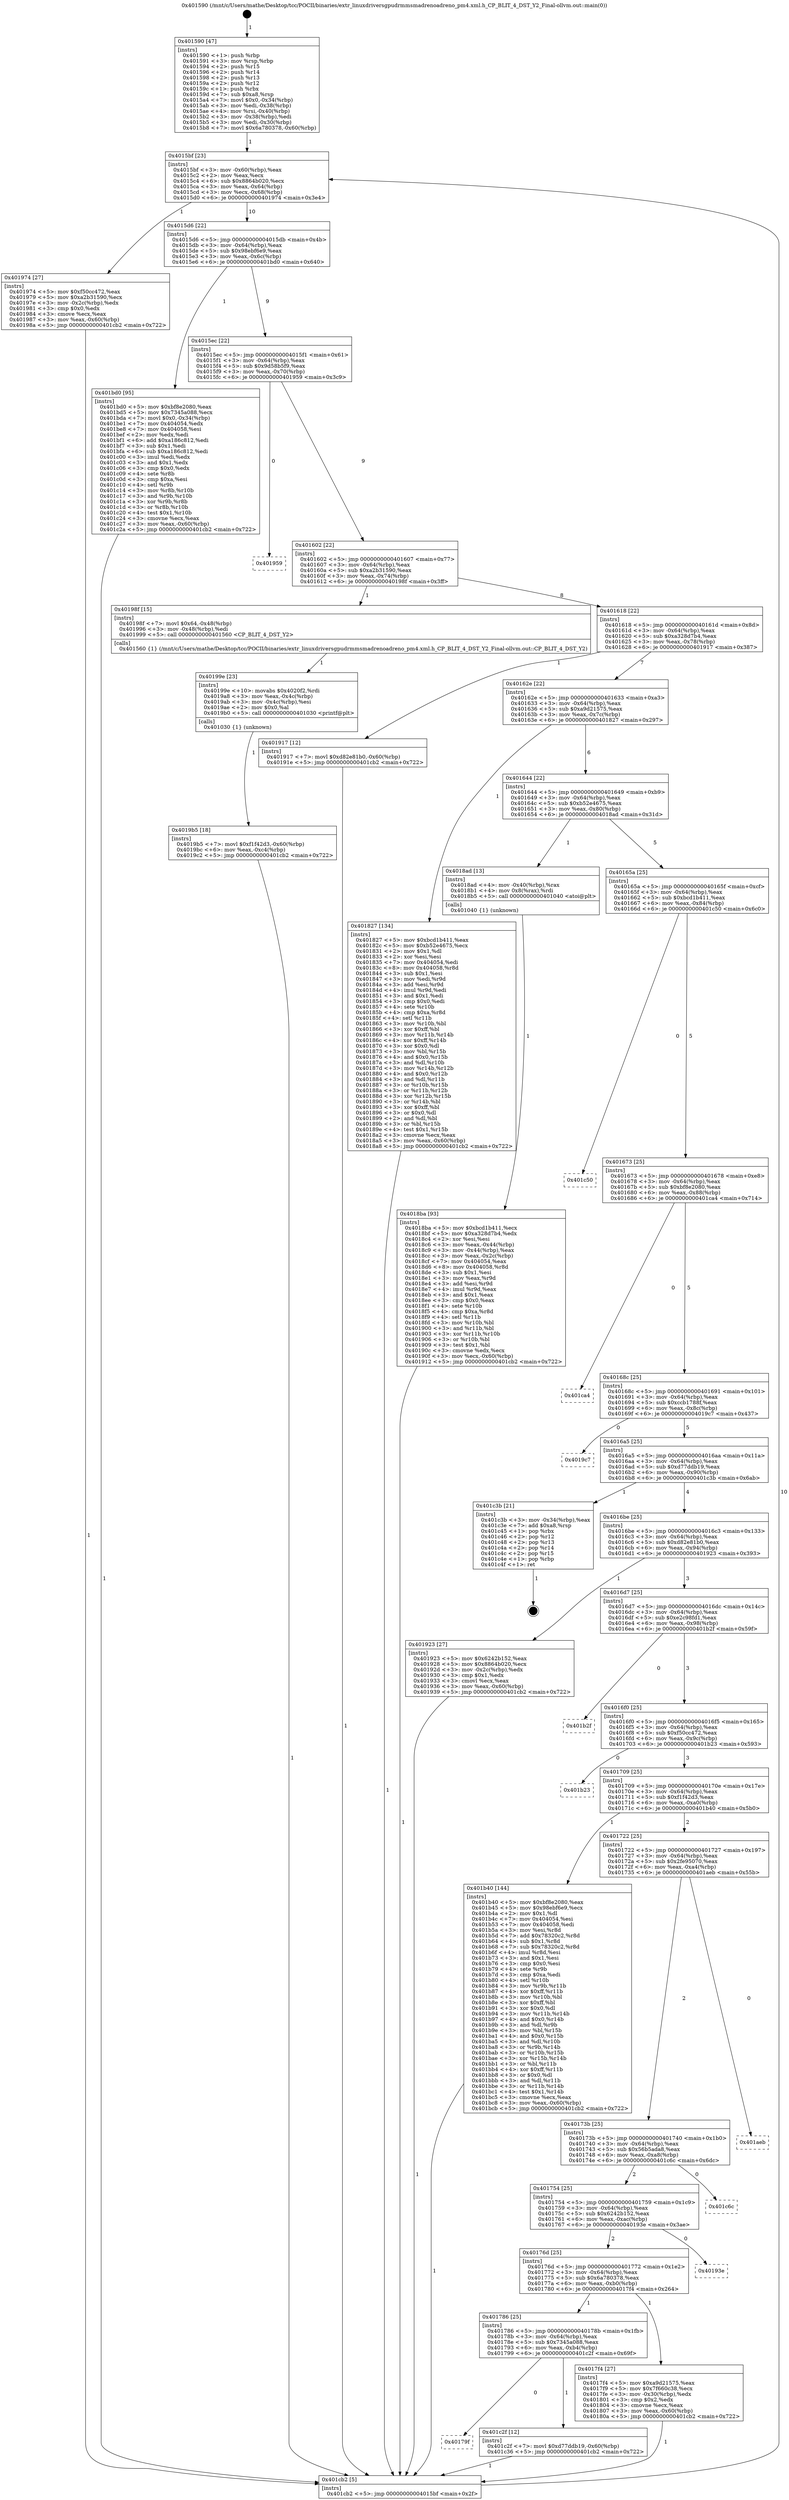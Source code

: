digraph "0x401590" {
  label = "0x401590 (/mnt/c/Users/mathe/Desktop/tcc/POCII/binaries/extr_linuxdriversgpudrmmsmadrenoadreno_pm4.xml.h_CP_BLIT_4_DST_Y2_Final-ollvm.out::main(0))"
  labelloc = "t"
  node[shape=record]

  Entry [label="",width=0.3,height=0.3,shape=circle,fillcolor=black,style=filled]
  "0x4015bf" [label="{
     0x4015bf [23]\l
     | [instrs]\l
     &nbsp;&nbsp;0x4015bf \<+3\>: mov -0x60(%rbp),%eax\l
     &nbsp;&nbsp;0x4015c2 \<+2\>: mov %eax,%ecx\l
     &nbsp;&nbsp;0x4015c4 \<+6\>: sub $0x8864b020,%ecx\l
     &nbsp;&nbsp;0x4015ca \<+3\>: mov %eax,-0x64(%rbp)\l
     &nbsp;&nbsp;0x4015cd \<+3\>: mov %ecx,-0x68(%rbp)\l
     &nbsp;&nbsp;0x4015d0 \<+6\>: je 0000000000401974 \<main+0x3e4\>\l
  }"]
  "0x401974" [label="{
     0x401974 [27]\l
     | [instrs]\l
     &nbsp;&nbsp;0x401974 \<+5\>: mov $0xf50cc472,%eax\l
     &nbsp;&nbsp;0x401979 \<+5\>: mov $0xa2b31590,%ecx\l
     &nbsp;&nbsp;0x40197e \<+3\>: mov -0x2c(%rbp),%edx\l
     &nbsp;&nbsp;0x401981 \<+3\>: cmp $0x0,%edx\l
     &nbsp;&nbsp;0x401984 \<+3\>: cmove %ecx,%eax\l
     &nbsp;&nbsp;0x401987 \<+3\>: mov %eax,-0x60(%rbp)\l
     &nbsp;&nbsp;0x40198a \<+5\>: jmp 0000000000401cb2 \<main+0x722\>\l
  }"]
  "0x4015d6" [label="{
     0x4015d6 [22]\l
     | [instrs]\l
     &nbsp;&nbsp;0x4015d6 \<+5\>: jmp 00000000004015db \<main+0x4b\>\l
     &nbsp;&nbsp;0x4015db \<+3\>: mov -0x64(%rbp),%eax\l
     &nbsp;&nbsp;0x4015de \<+5\>: sub $0x98ebf6e9,%eax\l
     &nbsp;&nbsp;0x4015e3 \<+3\>: mov %eax,-0x6c(%rbp)\l
     &nbsp;&nbsp;0x4015e6 \<+6\>: je 0000000000401bd0 \<main+0x640\>\l
  }"]
  Exit [label="",width=0.3,height=0.3,shape=circle,fillcolor=black,style=filled,peripheries=2]
  "0x401bd0" [label="{
     0x401bd0 [95]\l
     | [instrs]\l
     &nbsp;&nbsp;0x401bd0 \<+5\>: mov $0xbf8e2080,%eax\l
     &nbsp;&nbsp;0x401bd5 \<+5\>: mov $0x7345a088,%ecx\l
     &nbsp;&nbsp;0x401bda \<+7\>: movl $0x0,-0x34(%rbp)\l
     &nbsp;&nbsp;0x401be1 \<+7\>: mov 0x404054,%edx\l
     &nbsp;&nbsp;0x401be8 \<+7\>: mov 0x404058,%esi\l
     &nbsp;&nbsp;0x401bef \<+2\>: mov %edx,%edi\l
     &nbsp;&nbsp;0x401bf1 \<+6\>: add $0xa186c812,%edi\l
     &nbsp;&nbsp;0x401bf7 \<+3\>: sub $0x1,%edi\l
     &nbsp;&nbsp;0x401bfa \<+6\>: sub $0xa186c812,%edi\l
     &nbsp;&nbsp;0x401c00 \<+3\>: imul %edi,%edx\l
     &nbsp;&nbsp;0x401c03 \<+3\>: and $0x1,%edx\l
     &nbsp;&nbsp;0x401c06 \<+3\>: cmp $0x0,%edx\l
     &nbsp;&nbsp;0x401c09 \<+4\>: sete %r8b\l
     &nbsp;&nbsp;0x401c0d \<+3\>: cmp $0xa,%esi\l
     &nbsp;&nbsp;0x401c10 \<+4\>: setl %r9b\l
     &nbsp;&nbsp;0x401c14 \<+3\>: mov %r8b,%r10b\l
     &nbsp;&nbsp;0x401c17 \<+3\>: and %r9b,%r10b\l
     &nbsp;&nbsp;0x401c1a \<+3\>: xor %r9b,%r8b\l
     &nbsp;&nbsp;0x401c1d \<+3\>: or %r8b,%r10b\l
     &nbsp;&nbsp;0x401c20 \<+4\>: test $0x1,%r10b\l
     &nbsp;&nbsp;0x401c24 \<+3\>: cmovne %ecx,%eax\l
     &nbsp;&nbsp;0x401c27 \<+3\>: mov %eax,-0x60(%rbp)\l
     &nbsp;&nbsp;0x401c2a \<+5\>: jmp 0000000000401cb2 \<main+0x722\>\l
  }"]
  "0x4015ec" [label="{
     0x4015ec [22]\l
     | [instrs]\l
     &nbsp;&nbsp;0x4015ec \<+5\>: jmp 00000000004015f1 \<main+0x61\>\l
     &nbsp;&nbsp;0x4015f1 \<+3\>: mov -0x64(%rbp),%eax\l
     &nbsp;&nbsp;0x4015f4 \<+5\>: sub $0x9d58b5f9,%eax\l
     &nbsp;&nbsp;0x4015f9 \<+3\>: mov %eax,-0x70(%rbp)\l
     &nbsp;&nbsp;0x4015fc \<+6\>: je 0000000000401959 \<main+0x3c9\>\l
  }"]
  "0x40179f" [label="{
     0x40179f\l
  }", style=dashed]
  "0x401959" [label="{
     0x401959\l
  }", style=dashed]
  "0x401602" [label="{
     0x401602 [22]\l
     | [instrs]\l
     &nbsp;&nbsp;0x401602 \<+5\>: jmp 0000000000401607 \<main+0x77\>\l
     &nbsp;&nbsp;0x401607 \<+3\>: mov -0x64(%rbp),%eax\l
     &nbsp;&nbsp;0x40160a \<+5\>: sub $0xa2b31590,%eax\l
     &nbsp;&nbsp;0x40160f \<+3\>: mov %eax,-0x74(%rbp)\l
     &nbsp;&nbsp;0x401612 \<+6\>: je 000000000040198f \<main+0x3ff\>\l
  }"]
  "0x401c2f" [label="{
     0x401c2f [12]\l
     | [instrs]\l
     &nbsp;&nbsp;0x401c2f \<+7\>: movl $0xd77ddb19,-0x60(%rbp)\l
     &nbsp;&nbsp;0x401c36 \<+5\>: jmp 0000000000401cb2 \<main+0x722\>\l
  }"]
  "0x40198f" [label="{
     0x40198f [15]\l
     | [instrs]\l
     &nbsp;&nbsp;0x40198f \<+7\>: movl $0x64,-0x48(%rbp)\l
     &nbsp;&nbsp;0x401996 \<+3\>: mov -0x48(%rbp),%edi\l
     &nbsp;&nbsp;0x401999 \<+5\>: call 0000000000401560 \<CP_BLIT_4_DST_Y2\>\l
     | [calls]\l
     &nbsp;&nbsp;0x401560 \{1\} (/mnt/c/Users/mathe/Desktop/tcc/POCII/binaries/extr_linuxdriversgpudrmmsmadrenoadreno_pm4.xml.h_CP_BLIT_4_DST_Y2_Final-ollvm.out::CP_BLIT_4_DST_Y2)\l
  }"]
  "0x401618" [label="{
     0x401618 [22]\l
     | [instrs]\l
     &nbsp;&nbsp;0x401618 \<+5\>: jmp 000000000040161d \<main+0x8d\>\l
     &nbsp;&nbsp;0x40161d \<+3\>: mov -0x64(%rbp),%eax\l
     &nbsp;&nbsp;0x401620 \<+5\>: sub $0xa328d7b4,%eax\l
     &nbsp;&nbsp;0x401625 \<+3\>: mov %eax,-0x78(%rbp)\l
     &nbsp;&nbsp;0x401628 \<+6\>: je 0000000000401917 \<main+0x387\>\l
  }"]
  "0x4019b5" [label="{
     0x4019b5 [18]\l
     | [instrs]\l
     &nbsp;&nbsp;0x4019b5 \<+7\>: movl $0xf1f42d3,-0x60(%rbp)\l
     &nbsp;&nbsp;0x4019bc \<+6\>: mov %eax,-0xc4(%rbp)\l
     &nbsp;&nbsp;0x4019c2 \<+5\>: jmp 0000000000401cb2 \<main+0x722\>\l
  }"]
  "0x401917" [label="{
     0x401917 [12]\l
     | [instrs]\l
     &nbsp;&nbsp;0x401917 \<+7\>: movl $0xd82e81b0,-0x60(%rbp)\l
     &nbsp;&nbsp;0x40191e \<+5\>: jmp 0000000000401cb2 \<main+0x722\>\l
  }"]
  "0x40162e" [label="{
     0x40162e [22]\l
     | [instrs]\l
     &nbsp;&nbsp;0x40162e \<+5\>: jmp 0000000000401633 \<main+0xa3\>\l
     &nbsp;&nbsp;0x401633 \<+3\>: mov -0x64(%rbp),%eax\l
     &nbsp;&nbsp;0x401636 \<+5\>: sub $0xa9d21575,%eax\l
     &nbsp;&nbsp;0x40163b \<+3\>: mov %eax,-0x7c(%rbp)\l
     &nbsp;&nbsp;0x40163e \<+6\>: je 0000000000401827 \<main+0x297\>\l
  }"]
  "0x40199e" [label="{
     0x40199e [23]\l
     | [instrs]\l
     &nbsp;&nbsp;0x40199e \<+10\>: movabs $0x4020f2,%rdi\l
     &nbsp;&nbsp;0x4019a8 \<+3\>: mov %eax,-0x4c(%rbp)\l
     &nbsp;&nbsp;0x4019ab \<+3\>: mov -0x4c(%rbp),%esi\l
     &nbsp;&nbsp;0x4019ae \<+2\>: mov $0x0,%al\l
     &nbsp;&nbsp;0x4019b0 \<+5\>: call 0000000000401030 \<printf@plt\>\l
     | [calls]\l
     &nbsp;&nbsp;0x401030 \{1\} (unknown)\l
  }"]
  "0x401827" [label="{
     0x401827 [134]\l
     | [instrs]\l
     &nbsp;&nbsp;0x401827 \<+5\>: mov $0xbcd1b411,%eax\l
     &nbsp;&nbsp;0x40182c \<+5\>: mov $0xb52e4675,%ecx\l
     &nbsp;&nbsp;0x401831 \<+2\>: mov $0x1,%dl\l
     &nbsp;&nbsp;0x401833 \<+2\>: xor %esi,%esi\l
     &nbsp;&nbsp;0x401835 \<+7\>: mov 0x404054,%edi\l
     &nbsp;&nbsp;0x40183c \<+8\>: mov 0x404058,%r8d\l
     &nbsp;&nbsp;0x401844 \<+3\>: sub $0x1,%esi\l
     &nbsp;&nbsp;0x401847 \<+3\>: mov %edi,%r9d\l
     &nbsp;&nbsp;0x40184a \<+3\>: add %esi,%r9d\l
     &nbsp;&nbsp;0x40184d \<+4\>: imul %r9d,%edi\l
     &nbsp;&nbsp;0x401851 \<+3\>: and $0x1,%edi\l
     &nbsp;&nbsp;0x401854 \<+3\>: cmp $0x0,%edi\l
     &nbsp;&nbsp;0x401857 \<+4\>: sete %r10b\l
     &nbsp;&nbsp;0x40185b \<+4\>: cmp $0xa,%r8d\l
     &nbsp;&nbsp;0x40185f \<+4\>: setl %r11b\l
     &nbsp;&nbsp;0x401863 \<+3\>: mov %r10b,%bl\l
     &nbsp;&nbsp;0x401866 \<+3\>: xor $0xff,%bl\l
     &nbsp;&nbsp;0x401869 \<+3\>: mov %r11b,%r14b\l
     &nbsp;&nbsp;0x40186c \<+4\>: xor $0xff,%r14b\l
     &nbsp;&nbsp;0x401870 \<+3\>: xor $0x0,%dl\l
     &nbsp;&nbsp;0x401873 \<+3\>: mov %bl,%r15b\l
     &nbsp;&nbsp;0x401876 \<+4\>: and $0x0,%r15b\l
     &nbsp;&nbsp;0x40187a \<+3\>: and %dl,%r10b\l
     &nbsp;&nbsp;0x40187d \<+3\>: mov %r14b,%r12b\l
     &nbsp;&nbsp;0x401880 \<+4\>: and $0x0,%r12b\l
     &nbsp;&nbsp;0x401884 \<+3\>: and %dl,%r11b\l
     &nbsp;&nbsp;0x401887 \<+3\>: or %r10b,%r15b\l
     &nbsp;&nbsp;0x40188a \<+3\>: or %r11b,%r12b\l
     &nbsp;&nbsp;0x40188d \<+3\>: xor %r12b,%r15b\l
     &nbsp;&nbsp;0x401890 \<+3\>: or %r14b,%bl\l
     &nbsp;&nbsp;0x401893 \<+3\>: xor $0xff,%bl\l
     &nbsp;&nbsp;0x401896 \<+3\>: or $0x0,%dl\l
     &nbsp;&nbsp;0x401899 \<+2\>: and %dl,%bl\l
     &nbsp;&nbsp;0x40189b \<+3\>: or %bl,%r15b\l
     &nbsp;&nbsp;0x40189e \<+4\>: test $0x1,%r15b\l
     &nbsp;&nbsp;0x4018a2 \<+3\>: cmovne %ecx,%eax\l
     &nbsp;&nbsp;0x4018a5 \<+3\>: mov %eax,-0x60(%rbp)\l
     &nbsp;&nbsp;0x4018a8 \<+5\>: jmp 0000000000401cb2 \<main+0x722\>\l
  }"]
  "0x401644" [label="{
     0x401644 [22]\l
     | [instrs]\l
     &nbsp;&nbsp;0x401644 \<+5\>: jmp 0000000000401649 \<main+0xb9\>\l
     &nbsp;&nbsp;0x401649 \<+3\>: mov -0x64(%rbp),%eax\l
     &nbsp;&nbsp;0x40164c \<+5\>: sub $0xb52e4675,%eax\l
     &nbsp;&nbsp;0x401651 \<+3\>: mov %eax,-0x80(%rbp)\l
     &nbsp;&nbsp;0x401654 \<+6\>: je 00000000004018ad \<main+0x31d\>\l
  }"]
  "0x4018ba" [label="{
     0x4018ba [93]\l
     | [instrs]\l
     &nbsp;&nbsp;0x4018ba \<+5\>: mov $0xbcd1b411,%ecx\l
     &nbsp;&nbsp;0x4018bf \<+5\>: mov $0xa328d7b4,%edx\l
     &nbsp;&nbsp;0x4018c4 \<+2\>: xor %esi,%esi\l
     &nbsp;&nbsp;0x4018c6 \<+3\>: mov %eax,-0x44(%rbp)\l
     &nbsp;&nbsp;0x4018c9 \<+3\>: mov -0x44(%rbp),%eax\l
     &nbsp;&nbsp;0x4018cc \<+3\>: mov %eax,-0x2c(%rbp)\l
     &nbsp;&nbsp;0x4018cf \<+7\>: mov 0x404054,%eax\l
     &nbsp;&nbsp;0x4018d6 \<+8\>: mov 0x404058,%r8d\l
     &nbsp;&nbsp;0x4018de \<+3\>: sub $0x1,%esi\l
     &nbsp;&nbsp;0x4018e1 \<+3\>: mov %eax,%r9d\l
     &nbsp;&nbsp;0x4018e4 \<+3\>: add %esi,%r9d\l
     &nbsp;&nbsp;0x4018e7 \<+4\>: imul %r9d,%eax\l
     &nbsp;&nbsp;0x4018eb \<+3\>: and $0x1,%eax\l
     &nbsp;&nbsp;0x4018ee \<+3\>: cmp $0x0,%eax\l
     &nbsp;&nbsp;0x4018f1 \<+4\>: sete %r10b\l
     &nbsp;&nbsp;0x4018f5 \<+4\>: cmp $0xa,%r8d\l
     &nbsp;&nbsp;0x4018f9 \<+4\>: setl %r11b\l
     &nbsp;&nbsp;0x4018fd \<+3\>: mov %r10b,%bl\l
     &nbsp;&nbsp;0x401900 \<+3\>: and %r11b,%bl\l
     &nbsp;&nbsp;0x401903 \<+3\>: xor %r11b,%r10b\l
     &nbsp;&nbsp;0x401906 \<+3\>: or %r10b,%bl\l
     &nbsp;&nbsp;0x401909 \<+3\>: test $0x1,%bl\l
     &nbsp;&nbsp;0x40190c \<+3\>: cmovne %edx,%ecx\l
     &nbsp;&nbsp;0x40190f \<+3\>: mov %ecx,-0x60(%rbp)\l
     &nbsp;&nbsp;0x401912 \<+5\>: jmp 0000000000401cb2 \<main+0x722\>\l
  }"]
  "0x4018ad" [label="{
     0x4018ad [13]\l
     | [instrs]\l
     &nbsp;&nbsp;0x4018ad \<+4\>: mov -0x40(%rbp),%rax\l
     &nbsp;&nbsp;0x4018b1 \<+4\>: mov 0x8(%rax),%rdi\l
     &nbsp;&nbsp;0x4018b5 \<+5\>: call 0000000000401040 \<atoi@plt\>\l
     | [calls]\l
     &nbsp;&nbsp;0x401040 \{1\} (unknown)\l
  }"]
  "0x40165a" [label="{
     0x40165a [25]\l
     | [instrs]\l
     &nbsp;&nbsp;0x40165a \<+5\>: jmp 000000000040165f \<main+0xcf\>\l
     &nbsp;&nbsp;0x40165f \<+3\>: mov -0x64(%rbp),%eax\l
     &nbsp;&nbsp;0x401662 \<+5\>: sub $0xbcd1b411,%eax\l
     &nbsp;&nbsp;0x401667 \<+6\>: mov %eax,-0x84(%rbp)\l
     &nbsp;&nbsp;0x40166d \<+6\>: je 0000000000401c50 \<main+0x6c0\>\l
  }"]
  "0x401590" [label="{
     0x401590 [47]\l
     | [instrs]\l
     &nbsp;&nbsp;0x401590 \<+1\>: push %rbp\l
     &nbsp;&nbsp;0x401591 \<+3\>: mov %rsp,%rbp\l
     &nbsp;&nbsp;0x401594 \<+2\>: push %r15\l
     &nbsp;&nbsp;0x401596 \<+2\>: push %r14\l
     &nbsp;&nbsp;0x401598 \<+2\>: push %r13\l
     &nbsp;&nbsp;0x40159a \<+2\>: push %r12\l
     &nbsp;&nbsp;0x40159c \<+1\>: push %rbx\l
     &nbsp;&nbsp;0x40159d \<+7\>: sub $0xa8,%rsp\l
     &nbsp;&nbsp;0x4015a4 \<+7\>: movl $0x0,-0x34(%rbp)\l
     &nbsp;&nbsp;0x4015ab \<+3\>: mov %edi,-0x38(%rbp)\l
     &nbsp;&nbsp;0x4015ae \<+4\>: mov %rsi,-0x40(%rbp)\l
     &nbsp;&nbsp;0x4015b2 \<+3\>: mov -0x38(%rbp),%edi\l
     &nbsp;&nbsp;0x4015b5 \<+3\>: mov %edi,-0x30(%rbp)\l
     &nbsp;&nbsp;0x4015b8 \<+7\>: movl $0x6a780378,-0x60(%rbp)\l
  }"]
  "0x401c50" [label="{
     0x401c50\l
  }", style=dashed]
  "0x401673" [label="{
     0x401673 [25]\l
     | [instrs]\l
     &nbsp;&nbsp;0x401673 \<+5\>: jmp 0000000000401678 \<main+0xe8\>\l
     &nbsp;&nbsp;0x401678 \<+3\>: mov -0x64(%rbp),%eax\l
     &nbsp;&nbsp;0x40167b \<+5\>: sub $0xbf8e2080,%eax\l
     &nbsp;&nbsp;0x401680 \<+6\>: mov %eax,-0x88(%rbp)\l
     &nbsp;&nbsp;0x401686 \<+6\>: je 0000000000401ca4 \<main+0x714\>\l
  }"]
  "0x401cb2" [label="{
     0x401cb2 [5]\l
     | [instrs]\l
     &nbsp;&nbsp;0x401cb2 \<+5\>: jmp 00000000004015bf \<main+0x2f\>\l
  }"]
  "0x401ca4" [label="{
     0x401ca4\l
  }", style=dashed]
  "0x40168c" [label="{
     0x40168c [25]\l
     | [instrs]\l
     &nbsp;&nbsp;0x40168c \<+5\>: jmp 0000000000401691 \<main+0x101\>\l
     &nbsp;&nbsp;0x401691 \<+3\>: mov -0x64(%rbp),%eax\l
     &nbsp;&nbsp;0x401694 \<+5\>: sub $0xccb1788f,%eax\l
     &nbsp;&nbsp;0x401699 \<+6\>: mov %eax,-0x8c(%rbp)\l
     &nbsp;&nbsp;0x40169f \<+6\>: je 00000000004019c7 \<main+0x437\>\l
  }"]
  "0x401786" [label="{
     0x401786 [25]\l
     | [instrs]\l
     &nbsp;&nbsp;0x401786 \<+5\>: jmp 000000000040178b \<main+0x1fb\>\l
     &nbsp;&nbsp;0x40178b \<+3\>: mov -0x64(%rbp),%eax\l
     &nbsp;&nbsp;0x40178e \<+5\>: sub $0x7345a088,%eax\l
     &nbsp;&nbsp;0x401793 \<+6\>: mov %eax,-0xb4(%rbp)\l
     &nbsp;&nbsp;0x401799 \<+6\>: je 0000000000401c2f \<main+0x69f\>\l
  }"]
  "0x4019c7" [label="{
     0x4019c7\l
  }", style=dashed]
  "0x4016a5" [label="{
     0x4016a5 [25]\l
     | [instrs]\l
     &nbsp;&nbsp;0x4016a5 \<+5\>: jmp 00000000004016aa \<main+0x11a\>\l
     &nbsp;&nbsp;0x4016aa \<+3\>: mov -0x64(%rbp),%eax\l
     &nbsp;&nbsp;0x4016ad \<+5\>: sub $0xd77ddb19,%eax\l
     &nbsp;&nbsp;0x4016b2 \<+6\>: mov %eax,-0x90(%rbp)\l
     &nbsp;&nbsp;0x4016b8 \<+6\>: je 0000000000401c3b \<main+0x6ab\>\l
  }"]
  "0x4017f4" [label="{
     0x4017f4 [27]\l
     | [instrs]\l
     &nbsp;&nbsp;0x4017f4 \<+5\>: mov $0xa9d21575,%eax\l
     &nbsp;&nbsp;0x4017f9 \<+5\>: mov $0x7f660c38,%ecx\l
     &nbsp;&nbsp;0x4017fe \<+3\>: mov -0x30(%rbp),%edx\l
     &nbsp;&nbsp;0x401801 \<+3\>: cmp $0x2,%edx\l
     &nbsp;&nbsp;0x401804 \<+3\>: cmovne %ecx,%eax\l
     &nbsp;&nbsp;0x401807 \<+3\>: mov %eax,-0x60(%rbp)\l
     &nbsp;&nbsp;0x40180a \<+5\>: jmp 0000000000401cb2 \<main+0x722\>\l
  }"]
  "0x401c3b" [label="{
     0x401c3b [21]\l
     | [instrs]\l
     &nbsp;&nbsp;0x401c3b \<+3\>: mov -0x34(%rbp),%eax\l
     &nbsp;&nbsp;0x401c3e \<+7\>: add $0xa8,%rsp\l
     &nbsp;&nbsp;0x401c45 \<+1\>: pop %rbx\l
     &nbsp;&nbsp;0x401c46 \<+2\>: pop %r12\l
     &nbsp;&nbsp;0x401c48 \<+2\>: pop %r13\l
     &nbsp;&nbsp;0x401c4a \<+2\>: pop %r14\l
     &nbsp;&nbsp;0x401c4c \<+2\>: pop %r15\l
     &nbsp;&nbsp;0x401c4e \<+1\>: pop %rbp\l
     &nbsp;&nbsp;0x401c4f \<+1\>: ret\l
  }"]
  "0x4016be" [label="{
     0x4016be [25]\l
     | [instrs]\l
     &nbsp;&nbsp;0x4016be \<+5\>: jmp 00000000004016c3 \<main+0x133\>\l
     &nbsp;&nbsp;0x4016c3 \<+3\>: mov -0x64(%rbp),%eax\l
     &nbsp;&nbsp;0x4016c6 \<+5\>: sub $0xd82e81b0,%eax\l
     &nbsp;&nbsp;0x4016cb \<+6\>: mov %eax,-0x94(%rbp)\l
     &nbsp;&nbsp;0x4016d1 \<+6\>: je 0000000000401923 \<main+0x393\>\l
  }"]
  "0x40176d" [label="{
     0x40176d [25]\l
     | [instrs]\l
     &nbsp;&nbsp;0x40176d \<+5\>: jmp 0000000000401772 \<main+0x1e2\>\l
     &nbsp;&nbsp;0x401772 \<+3\>: mov -0x64(%rbp),%eax\l
     &nbsp;&nbsp;0x401775 \<+5\>: sub $0x6a780378,%eax\l
     &nbsp;&nbsp;0x40177a \<+6\>: mov %eax,-0xb0(%rbp)\l
     &nbsp;&nbsp;0x401780 \<+6\>: je 00000000004017f4 \<main+0x264\>\l
  }"]
  "0x401923" [label="{
     0x401923 [27]\l
     | [instrs]\l
     &nbsp;&nbsp;0x401923 \<+5\>: mov $0x6242b152,%eax\l
     &nbsp;&nbsp;0x401928 \<+5\>: mov $0x8864b020,%ecx\l
     &nbsp;&nbsp;0x40192d \<+3\>: mov -0x2c(%rbp),%edx\l
     &nbsp;&nbsp;0x401930 \<+3\>: cmp $0x1,%edx\l
     &nbsp;&nbsp;0x401933 \<+3\>: cmovl %ecx,%eax\l
     &nbsp;&nbsp;0x401936 \<+3\>: mov %eax,-0x60(%rbp)\l
     &nbsp;&nbsp;0x401939 \<+5\>: jmp 0000000000401cb2 \<main+0x722\>\l
  }"]
  "0x4016d7" [label="{
     0x4016d7 [25]\l
     | [instrs]\l
     &nbsp;&nbsp;0x4016d7 \<+5\>: jmp 00000000004016dc \<main+0x14c\>\l
     &nbsp;&nbsp;0x4016dc \<+3\>: mov -0x64(%rbp),%eax\l
     &nbsp;&nbsp;0x4016df \<+5\>: sub $0xe2c98fd1,%eax\l
     &nbsp;&nbsp;0x4016e4 \<+6\>: mov %eax,-0x98(%rbp)\l
     &nbsp;&nbsp;0x4016ea \<+6\>: je 0000000000401b2f \<main+0x59f\>\l
  }"]
  "0x40193e" [label="{
     0x40193e\l
  }", style=dashed]
  "0x401b2f" [label="{
     0x401b2f\l
  }", style=dashed]
  "0x4016f0" [label="{
     0x4016f0 [25]\l
     | [instrs]\l
     &nbsp;&nbsp;0x4016f0 \<+5\>: jmp 00000000004016f5 \<main+0x165\>\l
     &nbsp;&nbsp;0x4016f5 \<+3\>: mov -0x64(%rbp),%eax\l
     &nbsp;&nbsp;0x4016f8 \<+5\>: sub $0xf50cc472,%eax\l
     &nbsp;&nbsp;0x4016fd \<+6\>: mov %eax,-0x9c(%rbp)\l
     &nbsp;&nbsp;0x401703 \<+6\>: je 0000000000401b23 \<main+0x593\>\l
  }"]
  "0x401754" [label="{
     0x401754 [25]\l
     | [instrs]\l
     &nbsp;&nbsp;0x401754 \<+5\>: jmp 0000000000401759 \<main+0x1c9\>\l
     &nbsp;&nbsp;0x401759 \<+3\>: mov -0x64(%rbp),%eax\l
     &nbsp;&nbsp;0x40175c \<+5\>: sub $0x6242b152,%eax\l
     &nbsp;&nbsp;0x401761 \<+6\>: mov %eax,-0xac(%rbp)\l
     &nbsp;&nbsp;0x401767 \<+6\>: je 000000000040193e \<main+0x3ae\>\l
  }"]
  "0x401b23" [label="{
     0x401b23\l
  }", style=dashed]
  "0x401709" [label="{
     0x401709 [25]\l
     | [instrs]\l
     &nbsp;&nbsp;0x401709 \<+5\>: jmp 000000000040170e \<main+0x17e\>\l
     &nbsp;&nbsp;0x40170e \<+3\>: mov -0x64(%rbp),%eax\l
     &nbsp;&nbsp;0x401711 \<+5\>: sub $0xf1f42d3,%eax\l
     &nbsp;&nbsp;0x401716 \<+6\>: mov %eax,-0xa0(%rbp)\l
     &nbsp;&nbsp;0x40171c \<+6\>: je 0000000000401b40 \<main+0x5b0\>\l
  }"]
  "0x401c6c" [label="{
     0x401c6c\l
  }", style=dashed]
  "0x401b40" [label="{
     0x401b40 [144]\l
     | [instrs]\l
     &nbsp;&nbsp;0x401b40 \<+5\>: mov $0xbf8e2080,%eax\l
     &nbsp;&nbsp;0x401b45 \<+5\>: mov $0x98ebf6e9,%ecx\l
     &nbsp;&nbsp;0x401b4a \<+2\>: mov $0x1,%dl\l
     &nbsp;&nbsp;0x401b4c \<+7\>: mov 0x404054,%esi\l
     &nbsp;&nbsp;0x401b53 \<+7\>: mov 0x404058,%edi\l
     &nbsp;&nbsp;0x401b5a \<+3\>: mov %esi,%r8d\l
     &nbsp;&nbsp;0x401b5d \<+7\>: add $0x78320c2,%r8d\l
     &nbsp;&nbsp;0x401b64 \<+4\>: sub $0x1,%r8d\l
     &nbsp;&nbsp;0x401b68 \<+7\>: sub $0x78320c2,%r8d\l
     &nbsp;&nbsp;0x401b6f \<+4\>: imul %r8d,%esi\l
     &nbsp;&nbsp;0x401b73 \<+3\>: and $0x1,%esi\l
     &nbsp;&nbsp;0x401b76 \<+3\>: cmp $0x0,%esi\l
     &nbsp;&nbsp;0x401b79 \<+4\>: sete %r9b\l
     &nbsp;&nbsp;0x401b7d \<+3\>: cmp $0xa,%edi\l
     &nbsp;&nbsp;0x401b80 \<+4\>: setl %r10b\l
     &nbsp;&nbsp;0x401b84 \<+3\>: mov %r9b,%r11b\l
     &nbsp;&nbsp;0x401b87 \<+4\>: xor $0xff,%r11b\l
     &nbsp;&nbsp;0x401b8b \<+3\>: mov %r10b,%bl\l
     &nbsp;&nbsp;0x401b8e \<+3\>: xor $0xff,%bl\l
     &nbsp;&nbsp;0x401b91 \<+3\>: xor $0x0,%dl\l
     &nbsp;&nbsp;0x401b94 \<+3\>: mov %r11b,%r14b\l
     &nbsp;&nbsp;0x401b97 \<+4\>: and $0x0,%r14b\l
     &nbsp;&nbsp;0x401b9b \<+3\>: and %dl,%r9b\l
     &nbsp;&nbsp;0x401b9e \<+3\>: mov %bl,%r15b\l
     &nbsp;&nbsp;0x401ba1 \<+4\>: and $0x0,%r15b\l
     &nbsp;&nbsp;0x401ba5 \<+3\>: and %dl,%r10b\l
     &nbsp;&nbsp;0x401ba8 \<+3\>: or %r9b,%r14b\l
     &nbsp;&nbsp;0x401bab \<+3\>: or %r10b,%r15b\l
     &nbsp;&nbsp;0x401bae \<+3\>: xor %r15b,%r14b\l
     &nbsp;&nbsp;0x401bb1 \<+3\>: or %bl,%r11b\l
     &nbsp;&nbsp;0x401bb4 \<+4\>: xor $0xff,%r11b\l
     &nbsp;&nbsp;0x401bb8 \<+3\>: or $0x0,%dl\l
     &nbsp;&nbsp;0x401bbb \<+3\>: and %dl,%r11b\l
     &nbsp;&nbsp;0x401bbe \<+3\>: or %r11b,%r14b\l
     &nbsp;&nbsp;0x401bc1 \<+4\>: test $0x1,%r14b\l
     &nbsp;&nbsp;0x401bc5 \<+3\>: cmovne %ecx,%eax\l
     &nbsp;&nbsp;0x401bc8 \<+3\>: mov %eax,-0x60(%rbp)\l
     &nbsp;&nbsp;0x401bcb \<+5\>: jmp 0000000000401cb2 \<main+0x722\>\l
  }"]
  "0x401722" [label="{
     0x401722 [25]\l
     | [instrs]\l
     &nbsp;&nbsp;0x401722 \<+5\>: jmp 0000000000401727 \<main+0x197\>\l
     &nbsp;&nbsp;0x401727 \<+3\>: mov -0x64(%rbp),%eax\l
     &nbsp;&nbsp;0x40172a \<+5\>: sub $0x2fe95070,%eax\l
     &nbsp;&nbsp;0x40172f \<+6\>: mov %eax,-0xa4(%rbp)\l
     &nbsp;&nbsp;0x401735 \<+6\>: je 0000000000401aeb \<main+0x55b\>\l
  }"]
  "0x40173b" [label="{
     0x40173b [25]\l
     | [instrs]\l
     &nbsp;&nbsp;0x40173b \<+5\>: jmp 0000000000401740 \<main+0x1b0\>\l
     &nbsp;&nbsp;0x401740 \<+3\>: mov -0x64(%rbp),%eax\l
     &nbsp;&nbsp;0x401743 \<+5\>: sub $0x56b5ada8,%eax\l
     &nbsp;&nbsp;0x401748 \<+6\>: mov %eax,-0xa8(%rbp)\l
     &nbsp;&nbsp;0x40174e \<+6\>: je 0000000000401c6c \<main+0x6dc\>\l
  }"]
  "0x401aeb" [label="{
     0x401aeb\l
  }", style=dashed]
  Entry -> "0x401590" [label=" 1"]
  "0x4015bf" -> "0x401974" [label=" 1"]
  "0x4015bf" -> "0x4015d6" [label=" 10"]
  "0x401c3b" -> Exit [label=" 1"]
  "0x4015d6" -> "0x401bd0" [label=" 1"]
  "0x4015d6" -> "0x4015ec" [label=" 9"]
  "0x401c2f" -> "0x401cb2" [label=" 1"]
  "0x4015ec" -> "0x401959" [label=" 0"]
  "0x4015ec" -> "0x401602" [label=" 9"]
  "0x401786" -> "0x40179f" [label=" 0"]
  "0x401602" -> "0x40198f" [label=" 1"]
  "0x401602" -> "0x401618" [label=" 8"]
  "0x401786" -> "0x401c2f" [label=" 1"]
  "0x401618" -> "0x401917" [label=" 1"]
  "0x401618" -> "0x40162e" [label=" 7"]
  "0x401bd0" -> "0x401cb2" [label=" 1"]
  "0x40162e" -> "0x401827" [label=" 1"]
  "0x40162e" -> "0x401644" [label=" 6"]
  "0x401b40" -> "0x401cb2" [label=" 1"]
  "0x401644" -> "0x4018ad" [label=" 1"]
  "0x401644" -> "0x40165a" [label=" 5"]
  "0x4019b5" -> "0x401cb2" [label=" 1"]
  "0x40165a" -> "0x401c50" [label=" 0"]
  "0x40165a" -> "0x401673" [label=" 5"]
  "0x40199e" -> "0x4019b5" [label=" 1"]
  "0x401673" -> "0x401ca4" [label=" 0"]
  "0x401673" -> "0x40168c" [label=" 5"]
  "0x40198f" -> "0x40199e" [label=" 1"]
  "0x40168c" -> "0x4019c7" [label=" 0"]
  "0x40168c" -> "0x4016a5" [label=" 5"]
  "0x401974" -> "0x401cb2" [label=" 1"]
  "0x4016a5" -> "0x401c3b" [label=" 1"]
  "0x4016a5" -> "0x4016be" [label=" 4"]
  "0x401923" -> "0x401cb2" [label=" 1"]
  "0x4016be" -> "0x401923" [label=" 1"]
  "0x4016be" -> "0x4016d7" [label=" 3"]
  "0x4018ba" -> "0x401cb2" [label=" 1"]
  "0x4016d7" -> "0x401b2f" [label=" 0"]
  "0x4016d7" -> "0x4016f0" [label=" 3"]
  "0x4018ad" -> "0x4018ba" [label=" 1"]
  "0x4016f0" -> "0x401b23" [label=" 0"]
  "0x4016f0" -> "0x401709" [label=" 3"]
  "0x401cb2" -> "0x4015bf" [label=" 10"]
  "0x401709" -> "0x401b40" [label=" 1"]
  "0x401709" -> "0x401722" [label=" 2"]
  "0x401590" -> "0x4015bf" [label=" 1"]
  "0x401722" -> "0x401aeb" [label=" 0"]
  "0x401722" -> "0x40173b" [label=" 2"]
  "0x4017f4" -> "0x401cb2" [label=" 1"]
  "0x40173b" -> "0x401c6c" [label=" 0"]
  "0x40173b" -> "0x401754" [label=" 2"]
  "0x401827" -> "0x401cb2" [label=" 1"]
  "0x401754" -> "0x40193e" [label=" 0"]
  "0x401754" -> "0x40176d" [label=" 2"]
  "0x401917" -> "0x401cb2" [label=" 1"]
  "0x40176d" -> "0x4017f4" [label=" 1"]
  "0x40176d" -> "0x401786" [label=" 1"]
}
